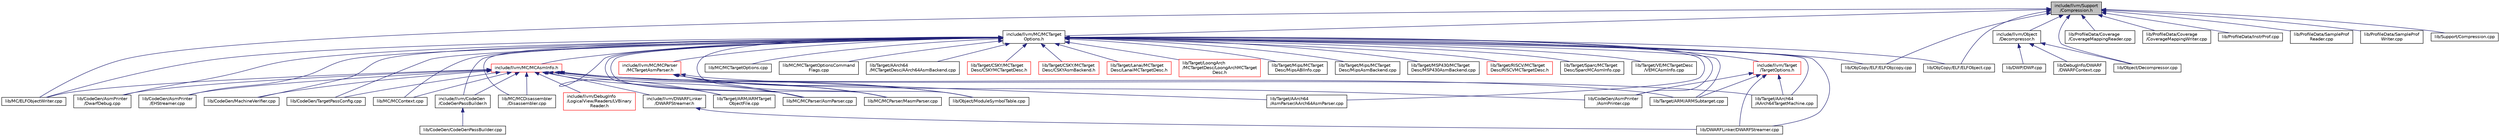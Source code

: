 digraph "include/llvm/Support/Compression.h"
{
 // LATEX_PDF_SIZE
  bgcolor="transparent";
  edge [fontname="Helvetica",fontsize="10",labelfontname="Helvetica",labelfontsize="10"];
  node [fontname="Helvetica",fontsize="10",shape=record];
  Node1 [label="include/llvm/Support\l/Compression.h",height=0.2,width=0.4,color="black", fillcolor="grey75", style="filled", fontcolor="black",tooltip=" "];
  Node1 -> Node2 [dir="back",color="midnightblue",fontsize="10",style="solid",fontname="Helvetica"];
  Node2 [label="include/llvm/MC/MCTarget\lOptions.h",height=0.2,width=0.4,color="black",URL="$MCTargetOptions_8h.html",tooltip=" "];
  Node2 -> Node3 [dir="back",color="midnightblue",fontsize="10",style="solid",fontname="Helvetica"];
  Node3 [label="include/llvm/CodeGen\l/CodeGenPassBuilder.h",height=0.2,width=0.4,color="black",URL="$CodeGenPassBuilder_8h.html",tooltip=" "];
  Node3 -> Node4 [dir="back",color="midnightblue",fontsize="10",style="solid",fontname="Helvetica"];
  Node4 [label="lib/CodeGen/CodeGenPassBuilder.cpp",height=0.2,width=0.4,color="black",URL="$CodeGenPassBuilder_8cpp.html",tooltip=" "];
  Node2 -> Node5 [dir="back",color="midnightblue",fontsize="10",style="solid",fontname="Helvetica"];
  Node5 [label="include/llvm/MC/MCAsmInfo.h",height=0.2,width=0.4,color="red",URL="$MCAsmInfo_8h.html",tooltip=" "];
  Node5 -> Node3 [dir="back",color="midnightblue",fontsize="10",style="solid",fontname="Helvetica"];
  Node5 -> Node6 [dir="back",color="midnightblue",fontsize="10",style="solid",fontname="Helvetica"];
  Node6 [label="include/llvm/DebugInfo\l/LogicalView/Readers/LVBinary\lReader.h",height=0.2,width=0.4,color="red",URL="$LVBinaryReader_8h.html",tooltip=" "];
  Node5 -> Node11 [dir="back",color="midnightblue",fontsize="10",style="solid",fontname="Helvetica"];
  Node11 [label="include/llvm/DWARFLinker\l/DWARFStreamer.h",height=0.2,width=0.4,color="black",URL="$DWARFStreamer_8h.html",tooltip=" "];
  Node11 -> Node12 [dir="back",color="midnightblue",fontsize="10",style="solid",fontname="Helvetica"];
  Node12 [label="lib/DWARFLinker/DWARFStreamer.cpp",height=0.2,width=0.4,color="black",URL="$DWARFStreamer_8cpp.html",tooltip=" "];
  Node5 -> Node91 [dir="back",color="midnightblue",fontsize="10",style="solid",fontname="Helvetica"];
  Node91 [label="lib/CodeGen/AsmPrinter\l/AsmPrinter.cpp",height=0.2,width=0.4,color="black",URL="$AsmPrinter_8cpp.html",tooltip=" "];
  Node5 -> Node97 [dir="back",color="midnightblue",fontsize="10",style="solid",fontname="Helvetica"];
  Node97 [label="lib/CodeGen/AsmPrinter\l/DwarfDebug.cpp",height=0.2,width=0.4,color="black",URL="$DwarfDebug_8cpp.html",tooltip=" "];
  Node5 -> Node100 [dir="back",color="midnightblue",fontsize="10",style="solid",fontname="Helvetica"];
  Node100 [label="lib/CodeGen/AsmPrinter\l/EHStreamer.cpp",height=0.2,width=0.4,color="black",URL="$EHStreamer_8cpp.html",tooltip=" "];
  Node5 -> Node105 [dir="back",color="midnightblue",fontsize="10",style="solid",fontname="Helvetica"];
  Node105 [label="lib/CodeGen/MachineVerifier.cpp",height=0.2,width=0.4,color="black",URL="$MachineVerifier_8cpp.html",tooltip=" "];
  Node5 -> Node111 [dir="back",color="midnightblue",fontsize="10",style="solid",fontname="Helvetica"];
  Node111 [label="lib/CodeGen/TargetPassConfig.cpp",height=0.2,width=0.4,color="black",URL="$TargetPassConfig_8cpp.html",tooltip=" "];
  Node5 -> Node113 [dir="back",color="midnightblue",fontsize="10",style="solid",fontname="Helvetica"];
  Node113 [label="lib/MC/ELFObjectWriter.cpp",height=0.2,width=0.4,color="black",URL="$ELFObjectWriter_8cpp.html",tooltip=" "];
  Node5 -> Node117 [dir="back",color="midnightblue",fontsize="10",style="solid",fontname="Helvetica"];
  Node117 [label="lib/MC/MCContext.cpp",height=0.2,width=0.4,color="black",URL="$MCContext_8cpp.html",tooltip=" "];
  Node5 -> Node119 [dir="back",color="midnightblue",fontsize="10",style="solid",fontname="Helvetica"];
  Node119 [label="lib/MC/MCDisassembler\l/Disassembler.cpp",height=0.2,width=0.4,color="black",URL="$Disassembler_8cpp.html",tooltip=" "];
  Node5 -> Node127 [dir="back",color="midnightblue",fontsize="10",style="solid",fontname="Helvetica"];
  Node127 [label="lib/MC/MCParser/AsmParser.cpp",height=0.2,width=0.4,color="black",URL="$AsmParser_8cpp.html",tooltip=" "];
  Node5 -> Node129 [dir="back",color="midnightblue",fontsize="10",style="solid",fontname="Helvetica"];
  Node129 [label="lib/MC/MCParser/MasmParser.cpp",height=0.2,width=0.4,color="black",URL="$MasmParser_8cpp.html",tooltip=" "];
  Node5 -> Node136 [dir="back",color="midnightblue",fontsize="10",style="solid",fontname="Helvetica"];
  Node136 [label="lib/Object/ModuleSymbolTable.cpp",height=0.2,width=0.4,color="black",URL="$ModuleSymbolTable_8cpp.html",tooltip=" "];
  Node5 -> Node142 [dir="back",color="midnightblue",fontsize="10",style="solid",fontname="Helvetica"];
  Node142 [label="lib/Target/AArch64\l/AArch64TargetMachine.cpp",height=0.2,width=0.4,color="black",URL="$AArch64TargetMachine_8cpp.html",tooltip=" "];
  Node5 -> Node153 [dir="back",color="midnightblue",fontsize="10",style="solid",fontname="Helvetica"];
  Node153 [label="lib/Target/ARM/ARMSubtarget.cpp",height=0.2,width=0.4,color="black",URL="$ARMSubtarget_8cpp.html",tooltip=" "];
  Node5 -> Node154 [dir="back",color="midnightblue",fontsize="10",style="solid",fontname="Helvetica"];
  Node154 [label="lib/Target/ARM/ARMTarget\lObjectFile.cpp",height=0.2,width=0.4,color="black",URL="$ARMTargetObjectFile_8cpp.html",tooltip=" "];
  Node2 -> Node247 [dir="back",color="midnightblue",fontsize="10",style="solid",fontname="Helvetica"];
  Node247 [label="include/llvm/MC/MCParser\l/MCTargetAsmParser.h",height=0.2,width=0.4,color="red",URL="$MCTargetAsmParser_8h.html",tooltip=" "];
  Node247 -> Node127 [dir="back",color="midnightblue",fontsize="10",style="solid",fontname="Helvetica"];
  Node247 -> Node129 [dir="back",color="midnightblue",fontsize="10",style="solid",fontname="Helvetica"];
  Node247 -> Node136 [dir="back",color="midnightblue",fontsize="10",style="solid",fontname="Helvetica"];
  Node247 -> Node251 [dir="back",color="midnightblue",fontsize="10",style="solid",fontname="Helvetica"];
  Node251 [label="lib/Target/AArch64\l/AsmParser/AArch64AsmParser.cpp",height=0.2,width=0.4,color="black",URL="$AArch64AsmParser_8cpp.html",tooltip=" "];
  Node2 -> Node270 [dir="back",color="midnightblue",fontsize="10",style="solid",fontname="Helvetica"];
  Node270 [label="include/llvm/Target\l/TargetOptions.h",height=0.2,width=0.4,color="red",URL="$TargetOptions_8h.html",tooltip=" "];
  Node270 -> Node91 [dir="back",color="midnightblue",fontsize="10",style="solid",fontname="Helvetica"];
  Node270 -> Node12 [dir="back",color="midnightblue",fontsize="10",style="solid",fontname="Helvetica"];
  Node270 -> Node142 [dir="back",color="midnightblue",fontsize="10",style="solid",fontname="Helvetica"];
  Node270 -> Node153 [dir="back",color="midnightblue",fontsize="10",style="solid",fontname="Helvetica"];
  Node2 -> Node91 [dir="back",color="midnightblue",fontsize="10",style="solid",fontname="Helvetica"];
  Node2 -> Node97 [dir="back",color="midnightblue",fontsize="10",style="solid",fontname="Helvetica"];
  Node2 -> Node100 [dir="back",color="midnightblue",fontsize="10",style="solid",fontname="Helvetica"];
  Node2 -> Node105 [dir="back",color="midnightblue",fontsize="10",style="solid",fontname="Helvetica"];
  Node2 -> Node111 [dir="back",color="midnightblue",fontsize="10",style="solid",fontname="Helvetica"];
  Node2 -> Node12 [dir="back",color="midnightblue",fontsize="10",style="solid",fontname="Helvetica"];
  Node2 -> Node113 [dir="back",color="midnightblue",fontsize="10",style="solid",fontname="Helvetica"];
  Node2 -> Node117 [dir="back",color="midnightblue",fontsize="10",style="solid",fontname="Helvetica"];
  Node2 -> Node119 [dir="back",color="midnightblue",fontsize="10",style="solid",fontname="Helvetica"];
  Node2 -> Node127 [dir="back",color="midnightblue",fontsize="10",style="solid",fontname="Helvetica"];
  Node2 -> Node129 [dir="back",color="midnightblue",fontsize="10",style="solid",fontname="Helvetica"];
  Node2 -> Node1565 [dir="back",color="midnightblue",fontsize="10",style="solid",fontname="Helvetica"];
  Node1565 [label="lib/MC/MCTargetOptions.cpp",height=0.2,width=0.4,color="black",URL="$MCTargetOptions_8cpp.html",tooltip=" "];
  Node2 -> Node1566 [dir="back",color="midnightblue",fontsize="10",style="solid",fontname="Helvetica"];
  Node1566 [label="lib/MC/MCTargetOptionsCommand\lFlags.cpp",height=0.2,width=0.4,color="black",URL="$MCTargetOptionsCommandFlags_8cpp.html",tooltip=" "];
  Node2 -> Node1473 [dir="back",color="midnightblue",fontsize="10",style="solid",fontname="Helvetica"];
  Node1473 [label="lib/ObjCopy/ELF/ELFObjcopy.cpp",height=0.2,width=0.4,color="black",URL="$ELFObjcopy_8cpp.html",tooltip=" "];
  Node2 -> Node1474 [dir="back",color="midnightblue",fontsize="10",style="solid",fontname="Helvetica"];
  Node1474 [label="lib/ObjCopy/ELF/ELFObject.cpp",height=0.2,width=0.4,color="black",URL="$ELFObject_8cpp.html",tooltip=" "];
  Node2 -> Node136 [dir="back",color="midnightblue",fontsize="10",style="solid",fontname="Helvetica"];
  Node2 -> Node142 [dir="back",color="midnightblue",fontsize="10",style="solid",fontname="Helvetica"];
  Node2 -> Node251 [dir="back",color="midnightblue",fontsize="10",style="solid",fontname="Helvetica"];
  Node2 -> Node1567 [dir="back",color="midnightblue",fontsize="10",style="solid",fontname="Helvetica"];
  Node1567 [label="lib/Target/AArch64\l/MCTargetDesc/AArch64AsmBackend.cpp",height=0.2,width=0.4,color="black",URL="$AArch64AsmBackend_8cpp.html",tooltip=" "];
  Node2 -> Node153 [dir="back",color="midnightblue",fontsize="10",style="solid",fontname="Helvetica"];
  Node2 -> Node154 [dir="back",color="midnightblue",fontsize="10",style="solid",fontname="Helvetica"];
  Node2 -> Node1568 [dir="back",color="midnightblue",fontsize="10",style="solid",fontname="Helvetica"];
  Node1568 [label="lib/Target/CSKY/MCTarget\lDesc/CSKYMCTargetDesc.h",height=0.2,width=0.4,color="red",URL="$CSKYMCTargetDesc_8h.html",tooltip=" "];
  Node2 -> Node1576 [dir="back",color="midnightblue",fontsize="10",style="solid",fontname="Helvetica"];
  Node1576 [label="lib/Target/CSKY/MCTarget\lDesc/CSKYAsmBackend.h",height=0.2,width=0.4,color="red",URL="$CSKYAsmBackend_8h.html",tooltip=" "];
  Node2 -> Node1577 [dir="back",color="midnightblue",fontsize="10",style="solid",fontname="Helvetica"];
  Node1577 [label="lib/Target/Lanai/MCTarget\lDesc/LanaiMCTargetDesc.h",height=0.2,width=0.4,color="red",URL="$LanaiMCTargetDesc_8h.html",tooltip=" "];
  Node2 -> Node1582 [dir="back",color="midnightblue",fontsize="10",style="solid",fontname="Helvetica"];
  Node1582 [label="lib/Target/LoongArch\l/MCTargetDesc/LoongArchMCTarget\lDesc.h",height=0.2,width=0.4,color="red",URL="$LoongArchMCTargetDesc_8h.html",tooltip=" "];
  Node2 -> Node1523 [dir="back",color="midnightblue",fontsize="10",style="solid",fontname="Helvetica"];
  Node1523 [label="lib/Target/Mips/MCTarget\lDesc/MipsABIInfo.cpp",height=0.2,width=0.4,color="black",URL="$MipsABIInfo_8cpp.html",tooltip=" "];
  Node2 -> Node1593 [dir="back",color="midnightblue",fontsize="10",style="solid",fontname="Helvetica"];
  Node1593 [label="lib/Target/Mips/MCTarget\lDesc/MipsAsmBackend.cpp",height=0.2,width=0.4,color="black",URL="$MipsAsmBackend_8cpp.html",tooltip=" "];
  Node2 -> Node1594 [dir="back",color="midnightblue",fontsize="10",style="solid",fontname="Helvetica"];
  Node1594 [label="lib/Target/MSP430/MCTarget\lDesc/MSP430AsmBackend.cpp",height=0.2,width=0.4,color="black",URL="$MSP430AsmBackend_8cpp.html",tooltip=" "];
  Node2 -> Node1595 [dir="back",color="midnightblue",fontsize="10",style="solid",fontname="Helvetica"];
  Node1595 [label="lib/Target/RISCV/MCTarget\lDesc/RISCVMCTargetDesc.h",height=0.2,width=0.4,color="red",URL="$RISCVMCTargetDesc_8h.html",tooltip=" "];
  Node2 -> Node63 [dir="back",color="midnightblue",fontsize="10",style="solid",fontname="Helvetica"];
  Node63 [label="lib/Target/Sparc/MCTarget\lDesc/SparcMCAsmInfo.cpp",height=0.2,width=0.4,color="black",URL="$SparcMCAsmInfo_8cpp.html",tooltip=" "];
  Node2 -> Node73 [dir="back",color="midnightblue",fontsize="10",style="solid",fontname="Helvetica"];
  Node73 [label="lib/Target/VE/MCTargetDesc\l/VEMCAsmInfo.cpp",height=0.2,width=0.4,color="black",URL="$VEMCAsmInfo_8cpp.html",tooltip=" "];
  Node1 -> Node1605 [dir="back",color="midnightblue",fontsize="10",style="solid",fontname="Helvetica"];
  Node1605 [label="include/llvm/Object\l/Decompressor.h",height=0.2,width=0.4,color="black",URL="$Decompressor_8h.html",tooltip=" "];
  Node1605 -> Node1606 [dir="back",color="midnightblue",fontsize="10",style="solid",fontname="Helvetica"];
  Node1606 [label="lib/DebugInfo/DWARF\l/DWARFContext.cpp",height=0.2,width=0.4,color="black",URL="$DWARFContext_8cpp.html",tooltip=" "];
  Node1605 -> Node1607 [dir="back",color="midnightblue",fontsize="10",style="solid",fontname="Helvetica"];
  Node1607 [label="lib/DWP/DWP.cpp",height=0.2,width=0.4,color="black",URL="$DWP_8cpp.html",tooltip=" "];
  Node1605 -> Node1608 [dir="back",color="midnightblue",fontsize="10",style="solid",fontname="Helvetica"];
  Node1608 [label="lib/Object/Decompressor.cpp",height=0.2,width=0.4,color="black",URL="$Decompressor_8cpp.html",tooltip=" "];
  Node1 -> Node113 [dir="back",color="midnightblue",fontsize="10",style="solid",fontname="Helvetica"];
  Node1 -> Node1473 [dir="back",color="midnightblue",fontsize="10",style="solid",fontname="Helvetica"];
  Node1 -> Node1474 [dir="back",color="midnightblue",fontsize="10",style="solid",fontname="Helvetica"];
  Node1 -> Node1608 [dir="back",color="midnightblue",fontsize="10",style="solid",fontname="Helvetica"];
  Node1 -> Node1609 [dir="back",color="midnightblue",fontsize="10",style="solid",fontname="Helvetica"];
  Node1609 [label="lib/ProfileData/Coverage\l/CoverageMappingReader.cpp",height=0.2,width=0.4,color="black",URL="$CoverageMappingReader_8cpp.html",tooltip=" "];
  Node1 -> Node1610 [dir="back",color="midnightblue",fontsize="10",style="solid",fontname="Helvetica"];
  Node1610 [label="lib/ProfileData/Coverage\l/CoverageMappingWriter.cpp",height=0.2,width=0.4,color="black",URL="$CoverageMappingWriter_8cpp.html",tooltip=" "];
  Node1 -> Node1611 [dir="back",color="midnightblue",fontsize="10",style="solid",fontname="Helvetica"];
  Node1611 [label="lib/ProfileData/InstrProf.cpp",height=0.2,width=0.4,color="black",URL="$InstrProf_8cpp.html",tooltip=" "];
  Node1 -> Node1612 [dir="back",color="midnightblue",fontsize="10",style="solid",fontname="Helvetica"];
  Node1612 [label="lib/ProfileData/SampleProf\lReader.cpp",height=0.2,width=0.4,color="black",URL="$SampleProfReader_8cpp.html",tooltip=" "];
  Node1 -> Node1613 [dir="back",color="midnightblue",fontsize="10",style="solid",fontname="Helvetica"];
  Node1613 [label="lib/ProfileData/SampleProf\lWriter.cpp",height=0.2,width=0.4,color="black",URL="$SampleProfWriter_8cpp.html",tooltip=" "];
  Node1 -> Node1614 [dir="back",color="midnightblue",fontsize="10",style="solid",fontname="Helvetica"];
  Node1614 [label="lib/Support/Compression.cpp",height=0.2,width=0.4,color="black",URL="$Compression_8cpp.html",tooltip=" "];
}
